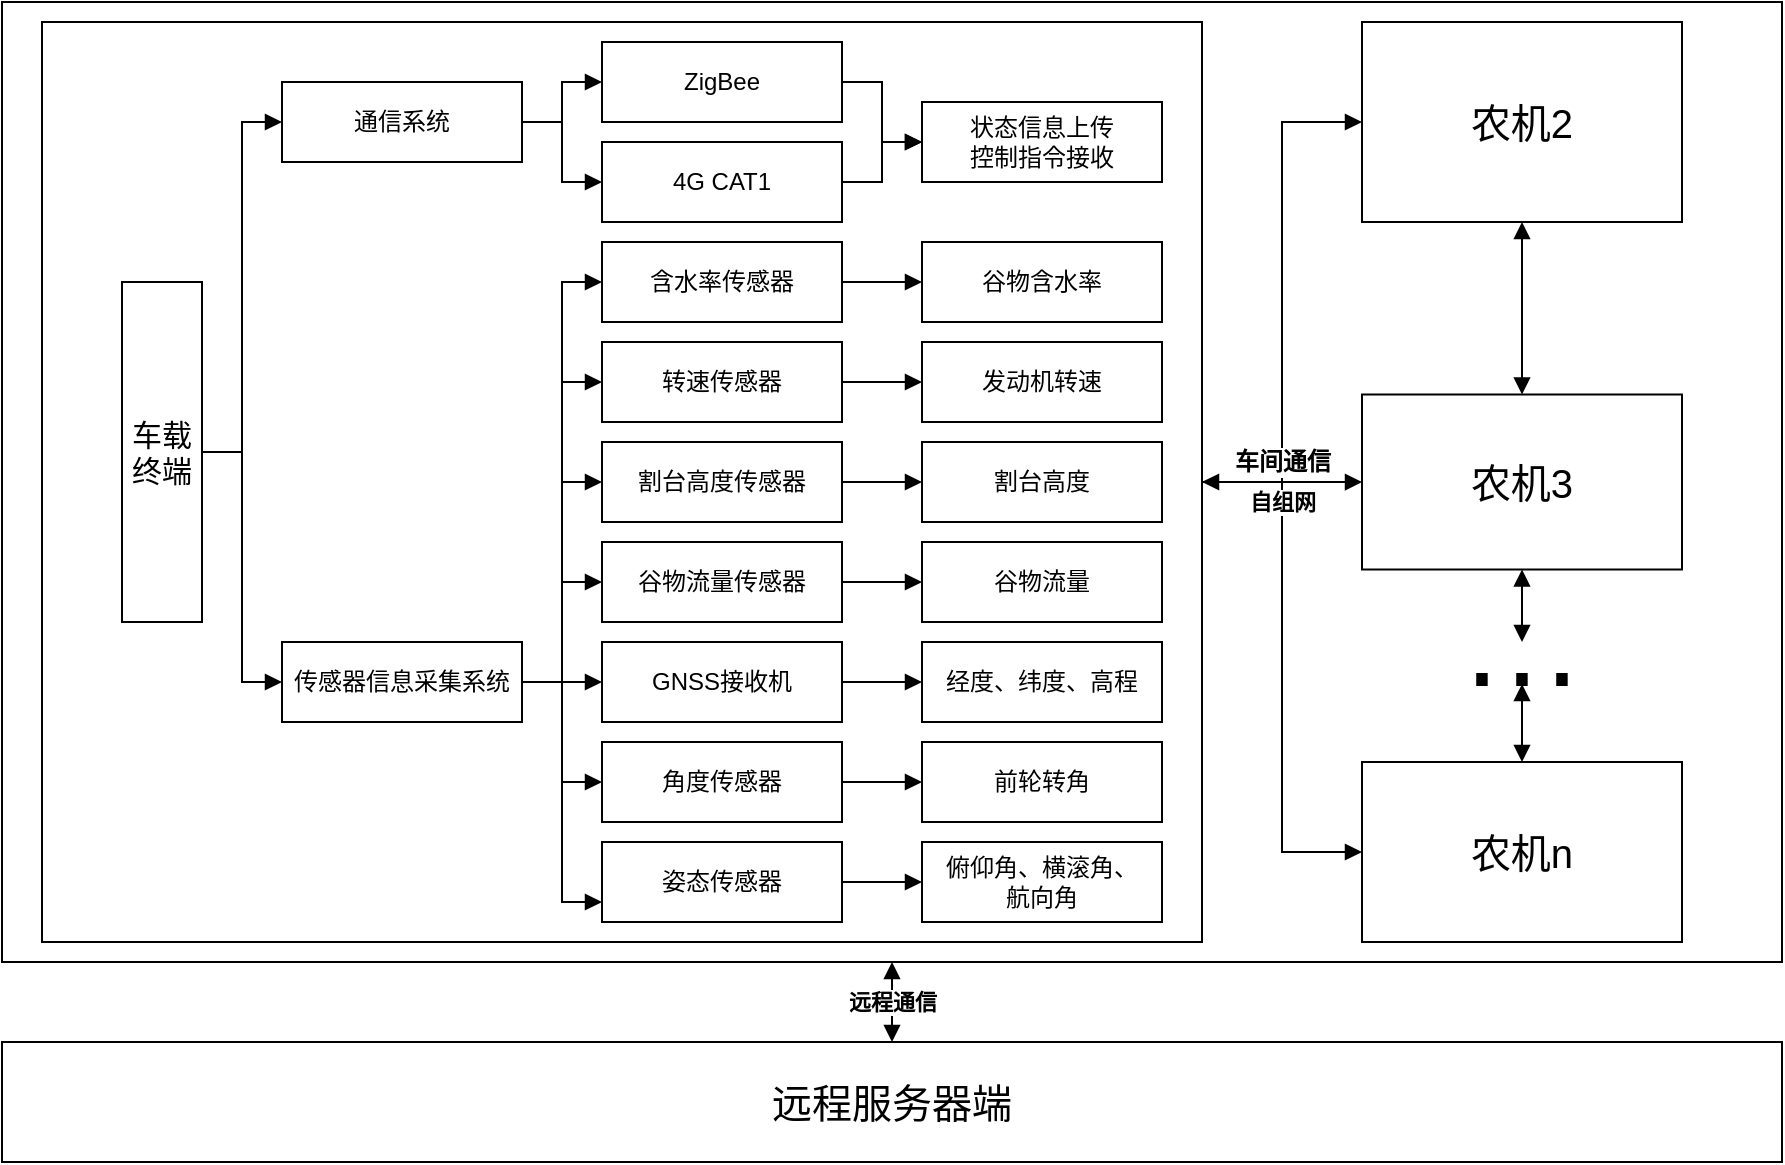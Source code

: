 <mxfile version="24.4.0" type="github" pages="2">
  <diagram name="1.0" id="u_xker2RzeDLt2xojLX6">
    <mxGraphModel dx="1434" dy="756" grid="1" gridSize="10" guides="1" tooltips="1" connect="1" arrows="1" fold="1" page="1" pageScale="1" pageWidth="827" pageHeight="1169" math="0" shadow="0">
      <root>
        <mxCell id="0" />
        <mxCell id="1" parent="0" />
        <mxCell id="z0EDHzj9V8aCKPyFdNdi-1" style="edgeStyle=orthogonalEdgeStyle;rounded=0;orthogonalLoop=1;jettySize=auto;html=1;entryX=0.5;entryY=0;entryDx=0;entryDy=0;strokeColor=default;align=center;verticalAlign=middle;fontFamily=Helvetica;fontSize=11;fontColor=default;labelBackgroundColor=default;endArrow=block;endFill=1;startArrow=block;startFill=1;" parent="1" source="z0EDHzj9V8aCKPyFdNdi-2" target="z0EDHzj9V8aCKPyFdNdi-54" edge="1">
          <mxGeometry relative="1" as="geometry" />
        </mxCell>
        <mxCell id="z0EDHzj9V8aCKPyFdNdi-2" value="" style="rounded=0;whiteSpace=wrap;html=1;fontFamily=Helvetica;fontSize=11;fontColor=default;labelBackgroundColor=default;" parent="1" vertex="1">
          <mxGeometry x="80" y="130" width="890" height="480" as="geometry" />
        </mxCell>
        <mxCell id="z0EDHzj9V8aCKPyFdNdi-3" value="" style="edgeStyle=orthogonalEdgeStyle;rounded=0;orthogonalLoop=1;jettySize=auto;html=1;strokeColor=default;align=center;verticalAlign=middle;fontFamily=Helvetica;fontSize=11;fontColor=default;labelBackgroundColor=default;endArrow=block;endFill=1;" parent="1" source="z0EDHzj9V8aCKPyFdNdi-6" target="z0EDHzj9V8aCKPyFdNdi-38" edge="1">
          <mxGeometry relative="1" as="geometry" />
        </mxCell>
        <mxCell id="z0EDHzj9V8aCKPyFdNdi-4" style="edgeStyle=orthogonalEdgeStyle;rounded=0;orthogonalLoop=1;jettySize=auto;html=1;entryX=0;entryY=0.5;entryDx=0;entryDy=0;strokeColor=default;align=center;verticalAlign=middle;fontFamily=Helvetica;fontSize=11;fontColor=default;labelBackgroundColor=default;endArrow=block;endFill=1;" parent="1" source="z0EDHzj9V8aCKPyFdNdi-6" target="z0EDHzj9V8aCKPyFdNdi-35" edge="1">
          <mxGeometry relative="1" as="geometry" />
        </mxCell>
        <mxCell id="z0EDHzj9V8aCKPyFdNdi-5" style="edgeStyle=orthogonalEdgeStyle;rounded=0;orthogonalLoop=1;jettySize=auto;html=1;entryX=0;entryY=0.5;entryDx=0;entryDy=0;strokeColor=default;align=center;verticalAlign=middle;fontFamily=Helvetica;fontSize=11;fontColor=default;labelBackgroundColor=default;endArrow=block;endFill=1;startArrow=block;startFill=1;" parent="1" source="z0EDHzj9V8aCKPyFdNdi-6" target="z0EDHzj9V8aCKPyFdNdi-40" edge="1">
          <mxGeometry relative="1" as="geometry" />
        </mxCell>
        <mxCell id="z0EDHzj9V8aCKPyFdNdi-6" value="" style="rounded=0;whiteSpace=wrap;html=1;fontFamily=Helvetica;fontSize=11;fontColor=default;labelBackgroundColor=default;" parent="1" vertex="1">
          <mxGeometry x="100" y="140" width="580" height="460" as="geometry" />
        </mxCell>
        <mxCell id="z0EDHzj9V8aCKPyFdNdi-7" style="edgeStyle=orthogonalEdgeStyle;rounded=0;orthogonalLoop=1;jettySize=auto;html=1;entryX=0;entryY=0.5;entryDx=0;entryDy=0;strokeColor=default;align=center;verticalAlign=middle;fontFamily=Helvetica;fontSize=11;fontColor=default;labelBackgroundColor=default;endArrow=block;endFill=1;" parent="1" source="z0EDHzj9V8aCKPyFdNdi-8" target="z0EDHzj9V8aCKPyFdNdi-11" edge="1">
          <mxGeometry relative="1" as="geometry" />
        </mxCell>
        <mxCell id="z0EDHzj9V8aCKPyFdNdi-8" value="&lt;font style=&quot;font-size: 15px;&quot;&gt;车载终端&lt;/font&gt;" style="rounded=0;whiteSpace=wrap;html=1;" parent="1" vertex="1">
          <mxGeometry x="140" y="270" width="40" height="170" as="geometry" />
        </mxCell>
        <mxCell id="z0EDHzj9V8aCKPyFdNdi-9" value="" style="edgeStyle=orthogonalEdgeStyle;rounded=0;orthogonalLoop=1;jettySize=auto;html=1;strokeColor=default;align=center;verticalAlign=middle;fontFamily=Helvetica;fontSize=11;fontColor=default;labelBackgroundColor=default;endArrow=block;endFill=1;" parent="1" source="z0EDHzj9V8aCKPyFdNdi-11" target="z0EDHzj9V8aCKPyFdNdi-21" edge="1">
          <mxGeometry relative="1" as="geometry" />
        </mxCell>
        <mxCell id="z0EDHzj9V8aCKPyFdNdi-10" style="edgeStyle=orthogonalEdgeStyle;rounded=0;orthogonalLoop=1;jettySize=auto;html=1;entryX=0;entryY=0.5;entryDx=0;entryDy=0;strokeColor=default;align=center;verticalAlign=middle;fontFamily=Helvetica;fontSize=11;fontColor=default;labelBackgroundColor=default;endArrow=block;endFill=1;" parent="1" source="z0EDHzj9V8aCKPyFdNdi-11" target="z0EDHzj9V8aCKPyFdNdi-23" edge="1">
          <mxGeometry relative="1" as="geometry" />
        </mxCell>
        <mxCell id="z0EDHzj9V8aCKPyFdNdi-11" value="通信系统" style="rounded=0;whiteSpace=wrap;html=1;" parent="1" vertex="1">
          <mxGeometry x="220" y="170" width="120" height="40" as="geometry" />
        </mxCell>
        <mxCell id="z0EDHzj9V8aCKPyFdNdi-12" style="edgeStyle=orthogonalEdgeStyle;rounded=0;orthogonalLoop=1;jettySize=auto;html=1;entryX=0;entryY=0.5;entryDx=0;entryDy=0;strokeColor=default;align=center;verticalAlign=middle;fontFamily=Helvetica;fontSize=11;fontColor=default;labelBackgroundColor=default;endArrow=block;endFill=1;" parent="1" source="z0EDHzj9V8aCKPyFdNdi-19" target="z0EDHzj9V8aCKPyFdNdi-25" edge="1">
          <mxGeometry relative="1" as="geometry" />
        </mxCell>
        <mxCell id="z0EDHzj9V8aCKPyFdNdi-13" style="edgeStyle=orthogonalEdgeStyle;rounded=0;orthogonalLoop=1;jettySize=auto;html=1;entryX=0;entryY=0.5;entryDx=0;entryDy=0;strokeColor=default;align=center;verticalAlign=middle;fontFamily=Helvetica;fontSize=11;fontColor=default;labelBackgroundColor=default;endArrow=block;endFill=1;" parent="1" source="z0EDHzj9V8aCKPyFdNdi-19" target="z0EDHzj9V8aCKPyFdNdi-27" edge="1">
          <mxGeometry relative="1" as="geometry" />
        </mxCell>
        <mxCell id="z0EDHzj9V8aCKPyFdNdi-14" style="edgeStyle=orthogonalEdgeStyle;rounded=0;orthogonalLoop=1;jettySize=auto;html=1;entryX=0;entryY=0.75;entryDx=0;entryDy=0;strokeColor=default;align=center;verticalAlign=middle;fontFamily=Helvetica;fontSize=11;fontColor=default;labelBackgroundColor=default;endArrow=block;endFill=1;" parent="1" source="z0EDHzj9V8aCKPyFdNdi-19" target="z0EDHzj9V8aCKPyFdNdi-29" edge="1">
          <mxGeometry relative="1" as="geometry" />
        </mxCell>
        <mxCell id="z0EDHzj9V8aCKPyFdNdi-15" style="edgeStyle=orthogonalEdgeStyle;rounded=0;orthogonalLoop=1;jettySize=auto;html=1;entryX=0;entryY=0.5;entryDx=0;entryDy=0;strokeColor=default;align=center;verticalAlign=middle;fontFamily=Helvetica;fontSize=11;fontColor=default;labelBackgroundColor=default;endArrow=block;endFill=1;" parent="1" source="z0EDHzj9V8aCKPyFdNdi-19" target="z0EDHzj9V8aCKPyFdNdi-43" edge="1">
          <mxGeometry relative="1" as="geometry" />
        </mxCell>
        <mxCell id="z0EDHzj9V8aCKPyFdNdi-16" style="edgeStyle=orthogonalEdgeStyle;rounded=0;orthogonalLoop=1;jettySize=auto;html=1;entryX=0;entryY=0.5;entryDx=0;entryDy=0;strokeColor=default;align=center;verticalAlign=middle;fontFamily=Helvetica;fontSize=11;fontColor=default;labelBackgroundColor=default;endArrow=block;endFill=1;" parent="1" source="z0EDHzj9V8aCKPyFdNdi-19" target="z0EDHzj9V8aCKPyFdNdi-45" edge="1">
          <mxGeometry relative="1" as="geometry" />
        </mxCell>
        <mxCell id="z0EDHzj9V8aCKPyFdNdi-17" style="edgeStyle=orthogonalEdgeStyle;rounded=0;orthogonalLoop=1;jettySize=auto;html=1;entryX=0;entryY=0.5;entryDx=0;entryDy=0;strokeColor=default;align=center;verticalAlign=middle;fontFamily=Helvetica;fontSize=11;fontColor=default;labelBackgroundColor=default;endArrow=block;endFill=1;" parent="1" source="z0EDHzj9V8aCKPyFdNdi-19" target="z0EDHzj9V8aCKPyFdNdi-47" edge="1">
          <mxGeometry relative="1" as="geometry" />
        </mxCell>
        <mxCell id="z0EDHzj9V8aCKPyFdNdi-18" style="edgeStyle=orthogonalEdgeStyle;rounded=0;orthogonalLoop=1;jettySize=auto;html=1;entryX=0;entryY=0.5;entryDx=0;entryDy=0;strokeColor=default;align=center;verticalAlign=middle;fontFamily=Helvetica;fontSize=11;fontColor=default;labelBackgroundColor=default;endArrow=block;endFill=1;" parent="1" source="z0EDHzj9V8aCKPyFdNdi-19" target="z0EDHzj9V8aCKPyFdNdi-52" edge="1">
          <mxGeometry relative="1" as="geometry" />
        </mxCell>
        <mxCell id="z0EDHzj9V8aCKPyFdNdi-19" value="传感器信息采集系统" style="rounded=0;whiteSpace=wrap;html=1;" parent="1" vertex="1">
          <mxGeometry x="220" y="450" width="120" height="40" as="geometry" />
        </mxCell>
        <mxCell id="z0EDHzj9V8aCKPyFdNdi-20" style="edgeStyle=orthogonalEdgeStyle;rounded=0;orthogonalLoop=1;jettySize=auto;html=1;entryX=0;entryY=0.5;entryDx=0;entryDy=0;strokeColor=default;align=center;verticalAlign=middle;fontFamily=Helvetica;fontSize=11;fontColor=default;labelBackgroundColor=default;endArrow=block;endFill=1;" parent="1" source="z0EDHzj9V8aCKPyFdNdi-21" target="z0EDHzj9V8aCKPyFdNdi-34" edge="1">
          <mxGeometry relative="1" as="geometry" />
        </mxCell>
        <mxCell id="z0EDHzj9V8aCKPyFdNdi-21" value="4G CAT1" style="whiteSpace=wrap;html=1;rounded=0;" parent="1" vertex="1">
          <mxGeometry x="380" y="200" width="120" height="40" as="geometry" />
        </mxCell>
        <mxCell id="z0EDHzj9V8aCKPyFdNdi-22" style="edgeStyle=orthogonalEdgeStyle;rounded=0;orthogonalLoop=1;jettySize=auto;html=1;entryX=0;entryY=0.5;entryDx=0;entryDy=0;strokeColor=default;align=center;verticalAlign=middle;fontFamily=Helvetica;fontSize=11;fontColor=default;labelBackgroundColor=default;endArrow=block;endFill=1;" parent="1" source="z0EDHzj9V8aCKPyFdNdi-23" target="z0EDHzj9V8aCKPyFdNdi-34" edge="1">
          <mxGeometry relative="1" as="geometry" />
        </mxCell>
        <mxCell id="z0EDHzj9V8aCKPyFdNdi-23" value="ZigBee" style="whiteSpace=wrap;html=1;rounded=0;" parent="1" vertex="1">
          <mxGeometry x="380" y="150" width="120" height="40" as="geometry" />
        </mxCell>
        <mxCell id="z0EDHzj9V8aCKPyFdNdi-24" style="edgeStyle=orthogonalEdgeStyle;rounded=0;orthogonalLoop=1;jettySize=auto;html=1;entryX=0;entryY=0.5;entryDx=0;entryDy=0;endArrow=block;endFill=1;" parent="1" source="z0EDHzj9V8aCKPyFdNdi-25" target="z0EDHzj9V8aCKPyFdNdi-30" edge="1">
          <mxGeometry relative="1" as="geometry" />
        </mxCell>
        <mxCell id="z0EDHzj9V8aCKPyFdNdi-25" value="GNSS接收机" style="whiteSpace=wrap;html=1;rounded=0;" parent="1" vertex="1">
          <mxGeometry x="380" y="450" width="120" height="40" as="geometry" />
        </mxCell>
        <mxCell id="z0EDHzj9V8aCKPyFdNdi-26" style="edgeStyle=orthogonalEdgeStyle;rounded=0;orthogonalLoop=1;jettySize=auto;html=1;entryX=0;entryY=0.5;entryDx=0;entryDy=0;strokeColor=default;align=center;verticalAlign=middle;fontFamily=Helvetica;fontSize=11;fontColor=default;labelBackgroundColor=default;endArrow=block;endFill=1;" parent="1" source="z0EDHzj9V8aCKPyFdNdi-27" target="z0EDHzj9V8aCKPyFdNdi-31" edge="1">
          <mxGeometry relative="1" as="geometry" />
        </mxCell>
        <mxCell id="z0EDHzj9V8aCKPyFdNdi-27" value="角度传感器" style="whiteSpace=wrap;html=1;rounded=0;" parent="1" vertex="1">
          <mxGeometry x="380" y="500" width="120" height="40" as="geometry" />
        </mxCell>
        <mxCell id="z0EDHzj9V8aCKPyFdNdi-28" style="edgeStyle=orthogonalEdgeStyle;rounded=0;orthogonalLoop=1;jettySize=auto;html=1;entryX=0;entryY=0.5;entryDx=0;entryDy=0;strokeColor=default;align=center;verticalAlign=middle;fontFamily=Helvetica;fontSize=11;fontColor=default;labelBackgroundColor=default;endArrow=block;endFill=1;" parent="1" source="z0EDHzj9V8aCKPyFdNdi-29" target="z0EDHzj9V8aCKPyFdNdi-32" edge="1">
          <mxGeometry relative="1" as="geometry" />
        </mxCell>
        <mxCell id="z0EDHzj9V8aCKPyFdNdi-29" value="姿态传感器" style="whiteSpace=wrap;html=1;rounded=0;" parent="1" vertex="1">
          <mxGeometry x="380" y="550" width="120" height="40" as="geometry" />
        </mxCell>
        <mxCell id="z0EDHzj9V8aCKPyFdNdi-30" value="经度、纬度、高程" style="whiteSpace=wrap;html=1;rounded=0;" parent="1" vertex="1">
          <mxGeometry x="540" y="450" width="120" height="40" as="geometry" />
        </mxCell>
        <mxCell id="z0EDHzj9V8aCKPyFdNdi-31" value="前轮转角" style="whiteSpace=wrap;html=1;rounded=0;" parent="1" vertex="1">
          <mxGeometry x="540" y="500" width="120" height="40" as="geometry" />
        </mxCell>
        <mxCell id="z0EDHzj9V8aCKPyFdNdi-32" value="俯仰角、横滚角、&lt;div&gt;航向角&lt;/div&gt;" style="whiteSpace=wrap;html=1;rounded=0;" parent="1" vertex="1">
          <mxGeometry x="540" y="550" width="120" height="40" as="geometry" />
        </mxCell>
        <mxCell id="z0EDHzj9V8aCKPyFdNdi-33" style="edgeStyle=orthogonalEdgeStyle;rounded=0;orthogonalLoop=1;jettySize=auto;html=1;strokeColor=default;align=center;verticalAlign=middle;fontFamily=Helvetica;fontSize=11;fontColor=default;labelBackgroundColor=default;endArrow=block;endFill=1;" parent="1" source="z0EDHzj9V8aCKPyFdNdi-8" edge="1">
          <mxGeometry relative="1" as="geometry">
            <mxPoint x="220" y="470" as="targetPoint" />
            <Array as="points">
              <mxPoint x="200" y="355" />
              <mxPoint x="200" y="470" />
            </Array>
          </mxGeometry>
        </mxCell>
        <mxCell id="z0EDHzj9V8aCKPyFdNdi-34" value="状态信息上传&lt;div&gt;控制指令接收&lt;/div&gt;" style="whiteSpace=wrap;html=1;rounded=0;" parent="1" vertex="1">
          <mxGeometry x="540" y="180" width="120" height="40" as="geometry" />
        </mxCell>
        <mxCell id="z0EDHzj9V8aCKPyFdNdi-35" value="&lt;font style=&quot;font-size: 20px;&quot;&gt;农机2&lt;/font&gt;" style="rounded=0;whiteSpace=wrap;html=1;fontFamily=Helvetica;fontSize=11;fontColor=default;labelBackgroundColor=default;strokeColor=default;align=center;verticalAlign=middle;fillColor=default;" parent="1" vertex="1">
          <mxGeometry x="760" y="140" width="160" height="100" as="geometry" />
        </mxCell>
        <mxCell id="z0EDHzj9V8aCKPyFdNdi-36" style="edgeStyle=orthogonalEdgeStyle;rounded=0;orthogonalLoop=1;jettySize=auto;html=1;entryX=0.5;entryY=1;entryDx=0;entryDy=0;strokeColor=default;align=center;verticalAlign=middle;fontFamily=Helvetica;fontSize=11;fontColor=default;labelBackgroundColor=default;endArrow=block;endFill=1;startArrow=block;startFill=1;" parent="1" source="z0EDHzj9V8aCKPyFdNdi-38" target="z0EDHzj9V8aCKPyFdNdi-35" edge="1">
          <mxGeometry relative="1" as="geometry" />
        </mxCell>
        <mxCell id="z0EDHzj9V8aCKPyFdNdi-37" style="edgeStyle=orthogonalEdgeStyle;rounded=0;orthogonalLoop=1;jettySize=auto;html=1;startArrow=block;startFill=1;endArrow=block;endFill=1;" parent="1" source="z0EDHzj9V8aCKPyFdNdi-38" edge="1">
          <mxGeometry relative="1" as="geometry">
            <mxPoint x="840" y="450" as="targetPoint" />
          </mxGeometry>
        </mxCell>
        <mxCell id="z0EDHzj9V8aCKPyFdNdi-38" value="&lt;font style=&quot;font-size: 20px;&quot;&gt;农机3&lt;/font&gt;" style="rounded=0;whiteSpace=wrap;html=1;fontFamily=Helvetica;fontSize=11;fontColor=default;labelBackgroundColor=default;strokeColor=default;align=center;verticalAlign=middle;fillColor=default;" parent="1" vertex="1">
          <mxGeometry x="760" y="326.25" width="160" height="87.5" as="geometry" />
        </mxCell>
        <mxCell id="z0EDHzj9V8aCKPyFdNdi-39" style="edgeStyle=orthogonalEdgeStyle;rounded=0;orthogonalLoop=1;jettySize=auto;html=1;startArrow=block;startFill=1;endArrow=block;endFill=1;" parent="1" source="z0EDHzj9V8aCKPyFdNdi-40" target="z0EDHzj9V8aCKPyFdNdi-57" edge="1">
          <mxGeometry relative="1" as="geometry" />
        </mxCell>
        <mxCell id="z0EDHzj9V8aCKPyFdNdi-40" value="&lt;font style=&quot;font-size: 20px;&quot;&gt;农机n&lt;/font&gt;" style="rounded=0;whiteSpace=wrap;html=1;fontFamily=Helvetica;fontSize=11;fontColor=default;labelBackgroundColor=default;strokeColor=default;align=center;verticalAlign=middle;fillColor=default;" parent="1" vertex="1">
          <mxGeometry x="760" y="510" width="160" height="90" as="geometry" />
        </mxCell>
        <mxCell id="z0EDHzj9V8aCKPyFdNdi-41" value="&lt;font style=&quot;font-size: 12px;&quot;&gt;车间通信&lt;/font&gt;" style="text;strokeColor=none;fillColor=none;html=1;fontSize=11;fontStyle=1;verticalAlign=middle;align=center;fontFamily=Helvetica;fontColor=default;labelBackgroundColor=default;" parent="1" vertex="1">
          <mxGeometry x="670" y="340" width="100" height="40" as="geometry" />
        </mxCell>
        <mxCell id="z0EDHzj9V8aCKPyFdNdi-42" style="edgeStyle=orthogonalEdgeStyle;rounded=0;orthogonalLoop=1;jettySize=auto;html=1;entryX=0;entryY=0.5;entryDx=0;entryDy=0;strokeColor=default;align=center;verticalAlign=middle;fontFamily=Helvetica;fontSize=11;fontColor=default;labelBackgroundColor=default;endArrow=block;endFill=1;" parent="1" source="z0EDHzj9V8aCKPyFdNdi-43" target="z0EDHzj9V8aCKPyFdNdi-50" edge="1">
          <mxGeometry relative="1" as="geometry" />
        </mxCell>
        <mxCell id="z0EDHzj9V8aCKPyFdNdi-43" value="谷物流量传感器" style="whiteSpace=wrap;html=1;rounded=0;" parent="1" vertex="1">
          <mxGeometry x="380" y="400" width="120" height="40" as="geometry" />
        </mxCell>
        <mxCell id="z0EDHzj9V8aCKPyFdNdi-44" style="edgeStyle=orthogonalEdgeStyle;rounded=0;orthogonalLoop=1;jettySize=auto;html=1;entryX=0;entryY=0.5;entryDx=0;entryDy=0;strokeColor=default;align=center;verticalAlign=middle;fontFamily=Helvetica;fontSize=11;fontColor=default;labelBackgroundColor=default;endArrow=block;endFill=1;" parent="1" source="z0EDHzj9V8aCKPyFdNdi-45" target="z0EDHzj9V8aCKPyFdNdi-49" edge="1">
          <mxGeometry relative="1" as="geometry" />
        </mxCell>
        <mxCell id="z0EDHzj9V8aCKPyFdNdi-45" value="割台高度传感器" style="whiteSpace=wrap;html=1;rounded=0;" parent="1" vertex="1">
          <mxGeometry x="380" y="350" width="120" height="40" as="geometry" />
        </mxCell>
        <mxCell id="z0EDHzj9V8aCKPyFdNdi-46" style="edgeStyle=orthogonalEdgeStyle;rounded=0;orthogonalLoop=1;jettySize=auto;html=1;entryX=0;entryY=0.5;entryDx=0;entryDy=0;strokeColor=default;align=center;verticalAlign=middle;fontFamily=Helvetica;fontSize=11;fontColor=default;labelBackgroundColor=default;endArrow=block;endFill=1;" parent="1" source="z0EDHzj9V8aCKPyFdNdi-47" target="z0EDHzj9V8aCKPyFdNdi-48" edge="1">
          <mxGeometry relative="1" as="geometry" />
        </mxCell>
        <mxCell id="z0EDHzj9V8aCKPyFdNdi-47" value="转速传感器" style="whiteSpace=wrap;html=1;rounded=0;" parent="1" vertex="1">
          <mxGeometry x="380" y="300" width="120" height="40" as="geometry" />
        </mxCell>
        <mxCell id="z0EDHzj9V8aCKPyFdNdi-48" value="发动机转速" style="whiteSpace=wrap;html=1;rounded=0;" parent="1" vertex="1">
          <mxGeometry x="540" y="300" width="120" height="40" as="geometry" />
        </mxCell>
        <mxCell id="z0EDHzj9V8aCKPyFdNdi-49" value="割台高度" style="whiteSpace=wrap;html=1;rounded=0;" parent="1" vertex="1">
          <mxGeometry x="540" y="350" width="120" height="40" as="geometry" />
        </mxCell>
        <mxCell id="z0EDHzj9V8aCKPyFdNdi-50" value="谷物流量" style="whiteSpace=wrap;html=1;rounded=0;" parent="1" vertex="1">
          <mxGeometry x="540" y="400" width="120" height="40" as="geometry" />
        </mxCell>
        <mxCell id="z0EDHzj9V8aCKPyFdNdi-51" style="edgeStyle=orthogonalEdgeStyle;rounded=0;orthogonalLoop=1;jettySize=auto;html=1;entryX=0;entryY=0.5;entryDx=0;entryDy=0;strokeColor=default;align=center;verticalAlign=middle;fontFamily=Helvetica;fontSize=11;fontColor=default;labelBackgroundColor=default;endArrow=block;endFill=1;" parent="1" source="z0EDHzj9V8aCKPyFdNdi-52" target="z0EDHzj9V8aCKPyFdNdi-53" edge="1">
          <mxGeometry relative="1" as="geometry" />
        </mxCell>
        <mxCell id="z0EDHzj9V8aCKPyFdNdi-52" value="含水率传感器" style="whiteSpace=wrap;html=1;rounded=0;" parent="1" vertex="1">
          <mxGeometry x="380" y="250" width="120" height="40" as="geometry" />
        </mxCell>
        <mxCell id="z0EDHzj9V8aCKPyFdNdi-53" value="谷物含水率" style="whiteSpace=wrap;html=1;rounded=0;" parent="1" vertex="1">
          <mxGeometry x="540" y="250" width="120" height="40" as="geometry" />
        </mxCell>
        <mxCell id="z0EDHzj9V8aCKPyFdNdi-54" value="&lt;font style=&quot;font-size: 20px;&quot;&gt;远程服务器端&lt;/font&gt;" style="rounded=0;whiteSpace=wrap;html=1;fontFamily=Helvetica;fontSize=11;fontColor=default;labelBackgroundColor=default;" parent="1" vertex="1">
          <mxGeometry x="80" y="650" width="890" height="60" as="geometry" />
        </mxCell>
        <mxCell id="z0EDHzj9V8aCKPyFdNdi-55" value="自组网" style="text;strokeColor=none;fillColor=none;html=1;fontSize=11;fontStyle=1;verticalAlign=middle;align=center;fontFamily=Helvetica;fontColor=default;labelBackgroundColor=default;" parent="1" vertex="1">
          <mxGeometry x="670" y="360" width="100" height="40" as="geometry" />
        </mxCell>
        <mxCell id="z0EDHzj9V8aCKPyFdNdi-56" value="远程通信" style="text;strokeColor=none;fillColor=none;html=1;fontSize=11;fontStyle=1;verticalAlign=middle;align=center;fontFamily=Helvetica;fontColor=default;labelBackgroundColor=default;" parent="1" vertex="1">
          <mxGeometry x="475" y="610" width="100" height="40" as="geometry" />
        </mxCell>
        <mxCell id="z0EDHzj9V8aCKPyFdNdi-57" value="&lt;font style=&quot;font-size: 60px;&quot;&gt;···&lt;br&gt;&lt;/font&gt;" style="text;html=1;align=center;verticalAlign=middle;whiteSpace=wrap;rounded=0;" parent="1" vertex="1">
          <mxGeometry x="810" y="456" width="60" height="15" as="geometry" />
        </mxCell>
      </root>
    </mxGraphModel>
  </diagram>
  <diagram id="9V3A3WUzgV6s7isXJku3" name="2.0">
    <mxGraphModel dx="1509" dy="796" grid="1" gridSize="10" guides="1" tooltips="1" connect="1" arrows="1" fold="1" page="1" pageScale="1" pageWidth="1654" pageHeight="1169" math="0" shadow="0">
      <root>
        <mxCell id="0" />
        <mxCell id="1" parent="0" />
        <mxCell id="wkVhAMNSJCM1oCPNC7KH-1" style="edgeStyle=orthogonalEdgeStyle;rounded=0;orthogonalLoop=1;jettySize=auto;html=1;entryX=0.5;entryY=0;entryDx=0;entryDy=0;strokeColor=default;align=center;verticalAlign=middle;fontFamily=Helvetica;fontSize=11;fontColor=default;labelBackgroundColor=default;endArrow=block;endFill=1;startArrow=block;startFill=1;" edge="1" parent="1" source="wkVhAMNSJCM1oCPNC7KH-2" target="wkVhAMNSJCM1oCPNC7KH-54">
          <mxGeometry relative="1" as="geometry" />
        </mxCell>
        <mxCell id="wkVhAMNSJCM1oCPNC7KH-2" value="" style="rounded=0;whiteSpace=wrap;html=1;fontFamily=Helvetica;fontSize=11;fontColor=default;labelBackgroundColor=default;" vertex="1" parent="1">
          <mxGeometry x="80" y="130" width="890" height="480" as="geometry" />
        </mxCell>
        <mxCell id="wkVhAMNSJCM1oCPNC7KH-3" value="" style="edgeStyle=orthogonalEdgeStyle;rounded=0;orthogonalLoop=1;jettySize=auto;html=1;strokeColor=default;align=center;verticalAlign=middle;fontFamily=Helvetica;fontSize=11;fontColor=default;labelBackgroundColor=default;endArrow=block;endFill=1;" edge="1" parent="1" source="wkVhAMNSJCM1oCPNC7KH-6" target="wkVhAMNSJCM1oCPNC7KH-38">
          <mxGeometry relative="1" as="geometry" />
        </mxCell>
        <mxCell id="wkVhAMNSJCM1oCPNC7KH-4" style="edgeStyle=orthogonalEdgeStyle;rounded=0;orthogonalLoop=1;jettySize=auto;html=1;entryX=0;entryY=0.5;entryDx=0;entryDy=0;strokeColor=default;align=center;verticalAlign=middle;fontFamily=Helvetica;fontSize=11;fontColor=default;labelBackgroundColor=default;endArrow=block;endFill=1;" edge="1" parent="1" source="wkVhAMNSJCM1oCPNC7KH-6" target="wkVhAMNSJCM1oCPNC7KH-35">
          <mxGeometry relative="1" as="geometry" />
        </mxCell>
        <mxCell id="wkVhAMNSJCM1oCPNC7KH-5" style="edgeStyle=orthogonalEdgeStyle;rounded=0;orthogonalLoop=1;jettySize=auto;html=1;entryX=0;entryY=0.5;entryDx=0;entryDy=0;strokeColor=default;align=center;verticalAlign=middle;fontFamily=Helvetica;fontSize=11;fontColor=default;labelBackgroundColor=default;endArrow=block;endFill=1;startArrow=block;startFill=1;" edge="1" parent="1" source="wkVhAMNSJCM1oCPNC7KH-6" target="wkVhAMNSJCM1oCPNC7KH-40">
          <mxGeometry relative="1" as="geometry" />
        </mxCell>
        <mxCell id="wkVhAMNSJCM1oCPNC7KH-6" value="" style="rounded=0;whiteSpace=wrap;html=1;fontFamily=Helvetica;fontSize=11;fontColor=default;labelBackgroundColor=default;" vertex="1" parent="1">
          <mxGeometry x="100" y="140" width="580" height="460" as="geometry" />
        </mxCell>
        <mxCell id="wkVhAMNSJCM1oCPNC7KH-7" style="edgeStyle=orthogonalEdgeStyle;rounded=0;orthogonalLoop=1;jettySize=auto;html=1;entryX=0;entryY=0.5;entryDx=0;entryDy=0;strokeColor=default;align=center;verticalAlign=middle;fontFamily=Helvetica;fontSize=11;fontColor=default;labelBackgroundColor=default;endArrow=block;endFill=1;" edge="1" parent="1" source="wkVhAMNSJCM1oCPNC7KH-8" target="wkVhAMNSJCM1oCPNC7KH-11">
          <mxGeometry relative="1" as="geometry" />
        </mxCell>
        <mxCell id="wkVhAMNSJCM1oCPNC7KH-8" value="&lt;font style=&quot;font-size: 15px;&quot;&gt;车载终端&lt;/font&gt;" style="rounded=0;whiteSpace=wrap;html=1;" vertex="1" parent="1">
          <mxGeometry x="140" y="270" width="40" height="170" as="geometry" />
        </mxCell>
        <mxCell id="wkVhAMNSJCM1oCPNC7KH-9" value="" style="edgeStyle=orthogonalEdgeStyle;rounded=0;orthogonalLoop=1;jettySize=auto;html=1;strokeColor=default;align=center;verticalAlign=middle;fontFamily=Helvetica;fontSize=11;fontColor=default;labelBackgroundColor=default;endArrow=block;endFill=1;" edge="1" parent="1" source="wkVhAMNSJCM1oCPNC7KH-11" target="wkVhAMNSJCM1oCPNC7KH-21">
          <mxGeometry relative="1" as="geometry" />
        </mxCell>
        <mxCell id="wkVhAMNSJCM1oCPNC7KH-10" style="edgeStyle=orthogonalEdgeStyle;rounded=0;orthogonalLoop=1;jettySize=auto;html=1;entryX=0;entryY=0.5;entryDx=0;entryDy=0;strokeColor=default;align=center;verticalAlign=middle;fontFamily=Helvetica;fontSize=11;fontColor=default;labelBackgroundColor=default;endArrow=block;endFill=1;" edge="1" parent="1" source="wkVhAMNSJCM1oCPNC7KH-11" target="wkVhAMNSJCM1oCPNC7KH-23">
          <mxGeometry relative="1" as="geometry" />
        </mxCell>
        <mxCell id="wkVhAMNSJCM1oCPNC7KH-11" value="通信系统" style="rounded=0;whiteSpace=wrap;html=1;" vertex="1" parent="1">
          <mxGeometry x="220" y="170" width="120" height="40" as="geometry" />
        </mxCell>
        <mxCell id="wkVhAMNSJCM1oCPNC7KH-12" style="edgeStyle=orthogonalEdgeStyle;rounded=0;orthogonalLoop=1;jettySize=auto;html=1;entryX=0;entryY=0.5;entryDx=0;entryDy=0;strokeColor=default;align=center;verticalAlign=middle;fontFamily=Helvetica;fontSize=11;fontColor=default;labelBackgroundColor=default;endArrow=block;endFill=1;" edge="1" parent="1" source="wkVhAMNSJCM1oCPNC7KH-19" target="wkVhAMNSJCM1oCPNC7KH-25">
          <mxGeometry relative="1" as="geometry" />
        </mxCell>
        <mxCell id="wkVhAMNSJCM1oCPNC7KH-13" style="edgeStyle=orthogonalEdgeStyle;rounded=0;orthogonalLoop=1;jettySize=auto;html=1;entryX=0;entryY=0.5;entryDx=0;entryDy=0;strokeColor=default;align=center;verticalAlign=middle;fontFamily=Helvetica;fontSize=11;fontColor=default;labelBackgroundColor=default;endArrow=block;endFill=1;" edge="1" parent="1" source="wkVhAMNSJCM1oCPNC7KH-19" target="wkVhAMNSJCM1oCPNC7KH-27">
          <mxGeometry relative="1" as="geometry" />
        </mxCell>
        <mxCell id="wkVhAMNSJCM1oCPNC7KH-14" style="edgeStyle=orthogonalEdgeStyle;rounded=0;orthogonalLoop=1;jettySize=auto;html=1;entryX=0;entryY=0.75;entryDx=0;entryDy=0;strokeColor=default;align=center;verticalAlign=middle;fontFamily=Helvetica;fontSize=11;fontColor=default;labelBackgroundColor=default;endArrow=block;endFill=1;" edge="1" parent="1" source="wkVhAMNSJCM1oCPNC7KH-19" target="wkVhAMNSJCM1oCPNC7KH-29">
          <mxGeometry relative="1" as="geometry" />
        </mxCell>
        <mxCell id="wkVhAMNSJCM1oCPNC7KH-15" style="edgeStyle=orthogonalEdgeStyle;rounded=0;orthogonalLoop=1;jettySize=auto;html=1;entryX=0;entryY=0.5;entryDx=0;entryDy=0;strokeColor=default;align=center;verticalAlign=middle;fontFamily=Helvetica;fontSize=11;fontColor=default;labelBackgroundColor=default;endArrow=block;endFill=1;" edge="1" parent="1" source="wkVhAMNSJCM1oCPNC7KH-19" target="wkVhAMNSJCM1oCPNC7KH-43">
          <mxGeometry relative="1" as="geometry" />
        </mxCell>
        <mxCell id="wkVhAMNSJCM1oCPNC7KH-16" style="edgeStyle=orthogonalEdgeStyle;rounded=0;orthogonalLoop=1;jettySize=auto;html=1;entryX=0;entryY=0.5;entryDx=0;entryDy=0;strokeColor=default;align=center;verticalAlign=middle;fontFamily=Helvetica;fontSize=11;fontColor=default;labelBackgroundColor=default;endArrow=block;endFill=1;" edge="1" parent="1" source="wkVhAMNSJCM1oCPNC7KH-19" target="wkVhAMNSJCM1oCPNC7KH-45">
          <mxGeometry relative="1" as="geometry" />
        </mxCell>
        <mxCell id="wkVhAMNSJCM1oCPNC7KH-17" style="edgeStyle=orthogonalEdgeStyle;rounded=0;orthogonalLoop=1;jettySize=auto;html=1;entryX=0;entryY=0.5;entryDx=0;entryDy=0;strokeColor=default;align=center;verticalAlign=middle;fontFamily=Helvetica;fontSize=11;fontColor=default;labelBackgroundColor=default;endArrow=block;endFill=1;" edge="1" parent="1" source="wkVhAMNSJCM1oCPNC7KH-19" target="wkVhAMNSJCM1oCPNC7KH-47">
          <mxGeometry relative="1" as="geometry" />
        </mxCell>
        <mxCell id="wkVhAMNSJCM1oCPNC7KH-18" style="edgeStyle=orthogonalEdgeStyle;rounded=0;orthogonalLoop=1;jettySize=auto;html=1;entryX=0;entryY=0.5;entryDx=0;entryDy=0;strokeColor=default;align=center;verticalAlign=middle;fontFamily=Helvetica;fontSize=11;fontColor=default;labelBackgroundColor=default;endArrow=block;endFill=1;" edge="1" parent="1" source="wkVhAMNSJCM1oCPNC7KH-19" target="wkVhAMNSJCM1oCPNC7KH-52">
          <mxGeometry relative="1" as="geometry" />
        </mxCell>
        <mxCell id="wkVhAMNSJCM1oCPNC7KH-19" value="传感器信息采集系统" style="rounded=0;whiteSpace=wrap;html=1;" vertex="1" parent="1">
          <mxGeometry x="220" y="450" width="120" height="40" as="geometry" />
        </mxCell>
        <mxCell id="wkVhAMNSJCM1oCPNC7KH-20" style="edgeStyle=orthogonalEdgeStyle;rounded=0;orthogonalLoop=1;jettySize=auto;html=1;entryX=0;entryY=0.5;entryDx=0;entryDy=0;strokeColor=default;align=center;verticalAlign=middle;fontFamily=Helvetica;fontSize=11;fontColor=default;labelBackgroundColor=default;endArrow=block;endFill=1;" edge="1" parent="1" source="wkVhAMNSJCM1oCPNC7KH-21" target="wkVhAMNSJCM1oCPNC7KH-34">
          <mxGeometry relative="1" as="geometry" />
        </mxCell>
        <mxCell id="wkVhAMNSJCM1oCPNC7KH-21" value="4G CAT1" style="whiteSpace=wrap;html=1;rounded=0;" vertex="1" parent="1">
          <mxGeometry x="380" y="200" width="120" height="40" as="geometry" />
        </mxCell>
        <mxCell id="wkVhAMNSJCM1oCPNC7KH-22" style="edgeStyle=orthogonalEdgeStyle;rounded=0;orthogonalLoop=1;jettySize=auto;html=1;entryX=0;entryY=0.5;entryDx=0;entryDy=0;strokeColor=default;align=center;verticalAlign=middle;fontFamily=Helvetica;fontSize=11;fontColor=default;labelBackgroundColor=default;endArrow=block;endFill=1;" edge="1" parent="1" source="wkVhAMNSJCM1oCPNC7KH-23" target="wkVhAMNSJCM1oCPNC7KH-34">
          <mxGeometry relative="1" as="geometry" />
        </mxCell>
        <mxCell id="wkVhAMNSJCM1oCPNC7KH-23" value="ZigBee" style="whiteSpace=wrap;html=1;rounded=0;" vertex="1" parent="1">
          <mxGeometry x="380" y="150" width="120" height="40" as="geometry" />
        </mxCell>
        <mxCell id="wkVhAMNSJCM1oCPNC7KH-24" style="edgeStyle=orthogonalEdgeStyle;rounded=0;orthogonalLoop=1;jettySize=auto;html=1;entryX=0;entryY=0.5;entryDx=0;entryDy=0;endArrow=block;endFill=1;" edge="1" parent="1" source="wkVhAMNSJCM1oCPNC7KH-25" target="wkVhAMNSJCM1oCPNC7KH-30">
          <mxGeometry relative="1" as="geometry" />
        </mxCell>
        <mxCell id="wkVhAMNSJCM1oCPNC7KH-25" value="GNSS接收机" style="whiteSpace=wrap;html=1;rounded=0;" vertex="1" parent="1">
          <mxGeometry x="380" y="450" width="120" height="40" as="geometry" />
        </mxCell>
        <mxCell id="wkVhAMNSJCM1oCPNC7KH-26" style="edgeStyle=orthogonalEdgeStyle;rounded=0;orthogonalLoop=1;jettySize=auto;html=1;entryX=0;entryY=0.5;entryDx=0;entryDy=0;strokeColor=default;align=center;verticalAlign=middle;fontFamily=Helvetica;fontSize=11;fontColor=default;labelBackgroundColor=default;endArrow=block;endFill=1;" edge="1" parent="1" source="wkVhAMNSJCM1oCPNC7KH-27" target="wkVhAMNSJCM1oCPNC7KH-31">
          <mxGeometry relative="1" as="geometry" />
        </mxCell>
        <mxCell id="wkVhAMNSJCM1oCPNC7KH-27" value="角度传感器" style="whiteSpace=wrap;html=1;rounded=0;" vertex="1" parent="1">
          <mxGeometry x="380" y="500" width="120" height="40" as="geometry" />
        </mxCell>
        <mxCell id="wkVhAMNSJCM1oCPNC7KH-28" style="edgeStyle=orthogonalEdgeStyle;rounded=0;orthogonalLoop=1;jettySize=auto;html=1;entryX=0;entryY=0.5;entryDx=0;entryDy=0;strokeColor=default;align=center;verticalAlign=middle;fontFamily=Helvetica;fontSize=11;fontColor=default;labelBackgroundColor=default;endArrow=block;endFill=1;" edge="1" parent="1" source="wkVhAMNSJCM1oCPNC7KH-29" target="wkVhAMNSJCM1oCPNC7KH-32">
          <mxGeometry relative="1" as="geometry" />
        </mxCell>
        <mxCell id="wkVhAMNSJCM1oCPNC7KH-29" value="姿态传感器" style="whiteSpace=wrap;html=1;rounded=0;" vertex="1" parent="1">
          <mxGeometry x="380" y="550" width="120" height="40" as="geometry" />
        </mxCell>
        <mxCell id="wkVhAMNSJCM1oCPNC7KH-30" value="经度、纬度、高程" style="whiteSpace=wrap;html=1;rounded=0;" vertex="1" parent="1">
          <mxGeometry x="540" y="450" width="120" height="40" as="geometry" />
        </mxCell>
        <mxCell id="wkVhAMNSJCM1oCPNC7KH-31" value="前轮转角" style="whiteSpace=wrap;html=1;rounded=0;" vertex="1" parent="1">
          <mxGeometry x="540" y="500" width="120" height="40" as="geometry" />
        </mxCell>
        <mxCell id="wkVhAMNSJCM1oCPNC7KH-32" value="俯仰角、横滚角、&lt;div&gt;航向角&lt;/div&gt;" style="whiteSpace=wrap;html=1;rounded=0;" vertex="1" parent="1">
          <mxGeometry x="540" y="550" width="120" height="40" as="geometry" />
        </mxCell>
        <mxCell id="wkVhAMNSJCM1oCPNC7KH-33" style="edgeStyle=orthogonalEdgeStyle;rounded=0;orthogonalLoop=1;jettySize=auto;html=1;strokeColor=default;align=center;verticalAlign=middle;fontFamily=Helvetica;fontSize=11;fontColor=default;labelBackgroundColor=default;endArrow=block;endFill=1;" edge="1" parent="1" source="wkVhAMNSJCM1oCPNC7KH-8">
          <mxGeometry relative="1" as="geometry">
            <mxPoint x="220" y="470" as="targetPoint" />
            <Array as="points">
              <mxPoint x="200" y="355" />
              <mxPoint x="200" y="470" />
            </Array>
          </mxGeometry>
        </mxCell>
        <mxCell id="wkVhAMNSJCM1oCPNC7KH-34" value="状态信息上传&lt;div&gt;控制指令接收&lt;/div&gt;" style="whiteSpace=wrap;html=1;rounded=0;" vertex="1" parent="1">
          <mxGeometry x="540" y="180" width="120" height="40" as="geometry" />
        </mxCell>
        <mxCell id="wkVhAMNSJCM1oCPNC7KH-35" value="&lt;font style=&quot;font-size: 20px;&quot;&gt;农机2&lt;/font&gt;" style="rounded=0;whiteSpace=wrap;html=1;fontFamily=Helvetica;fontSize=11;fontColor=default;labelBackgroundColor=default;strokeColor=default;align=center;verticalAlign=middle;fillColor=default;" vertex="1" parent="1">
          <mxGeometry x="760" y="140" width="160" height="100" as="geometry" />
        </mxCell>
        <mxCell id="wkVhAMNSJCM1oCPNC7KH-36" style="edgeStyle=orthogonalEdgeStyle;rounded=0;orthogonalLoop=1;jettySize=auto;html=1;entryX=0.5;entryY=1;entryDx=0;entryDy=0;strokeColor=default;align=center;verticalAlign=middle;fontFamily=Helvetica;fontSize=11;fontColor=default;labelBackgroundColor=default;endArrow=block;endFill=1;startArrow=block;startFill=1;" edge="1" parent="1" source="wkVhAMNSJCM1oCPNC7KH-38" target="wkVhAMNSJCM1oCPNC7KH-35">
          <mxGeometry relative="1" as="geometry" />
        </mxCell>
        <mxCell id="wkVhAMNSJCM1oCPNC7KH-37" style="edgeStyle=orthogonalEdgeStyle;rounded=0;orthogonalLoop=1;jettySize=auto;html=1;startArrow=block;startFill=1;endArrow=block;endFill=1;" edge="1" parent="1" source="wkVhAMNSJCM1oCPNC7KH-38">
          <mxGeometry relative="1" as="geometry">
            <mxPoint x="840" y="450" as="targetPoint" />
          </mxGeometry>
        </mxCell>
        <mxCell id="wkVhAMNSJCM1oCPNC7KH-38" value="&lt;font style=&quot;font-size: 20px;&quot;&gt;农机3&lt;/font&gt;" style="rounded=0;whiteSpace=wrap;html=1;fontFamily=Helvetica;fontSize=11;fontColor=default;labelBackgroundColor=default;strokeColor=default;align=center;verticalAlign=middle;fillColor=default;" vertex="1" parent="1">
          <mxGeometry x="760" y="326.25" width="160" height="87.5" as="geometry" />
        </mxCell>
        <mxCell id="wkVhAMNSJCM1oCPNC7KH-39" style="edgeStyle=orthogonalEdgeStyle;rounded=0;orthogonalLoop=1;jettySize=auto;html=1;startArrow=block;startFill=1;endArrow=block;endFill=1;" edge="1" parent="1" source="wkVhAMNSJCM1oCPNC7KH-40" target="wkVhAMNSJCM1oCPNC7KH-57">
          <mxGeometry relative="1" as="geometry" />
        </mxCell>
        <mxCell id="wkVhAMNSJCM1oCPNC7KH-40" value="&lt;font style=&quot;font-size: 20px;&quot;&gt;农机n&lt;/font&gt;" style="rounded=0;whiteSpace=wrap;html=1;fontFamily=Helvetica;fontSize=11;fontColor=default;labelBackgroundColor=default;strokeColor=default;align=center;verticalAlign=middle;fillColor=default;" vertex="1" parent="1">
          <mxGeometry x="760" y="510" width="160" height="90" as="geometry" />
        </mxCell>
        <mxCell id="wkVhAMNSJCM1oCPNC7KH-41" value="&lt;font style=&quot;font-size: 12px;&quot;&gt;车间通信&lt;/font&gt;" style="text;strokeColor=none;fillColor=none;html=1;fontSize=11;fontStyle=1;verticalAlign=middle;align=center;fontFamily=Helvetica;fontColor=default;labelBackgroundColor=default;" vertex="1" parent="1">
          <mxGeometry x="670" y="340" width="100" height="40" as="geometry" />
        </mxCell>
        <mxCell id="wkVhAMNSJCM1oCPNC7KH-42" style="edgeStyle=orthogonalEdgeStyle;rounded=0;orthogonalLoop=1;jettySize=auto;html=1;entryX=0;entryY=0.5;entryDx=0;entryDy=0;strokeColor=default;align=center;verticalAlign=middle;fontFamily=Helvetica;fontSize=11;fontColor=default;labelBackgroundColor=default;endArrow=block;endFill=1;" edge="1" parent="1" source="wkVhAMNSJCM1oCPNC7KH-43" target="wkVhAMNSJCM1oCPNC7KH-50">
          <mxGeometry relative="1" as="geometry" />
        </mxCell>
        <mxCell id="wkVhAMNSJCM1oCPNC7KH-43" value="谷物流量传感器" style="whiteSpace=wrap;html=1;rounded=0;" vertex="1" parent="1">
          <mxGeometry x="380" y="400" width="120" height="40" as="geometry" />
        </mxCell>
        <mxCell id="wkVhAMNSJCM1oCPNC7KH-44" style="edgeStyle=orthogonalEdgeStyle;rounded=0;orthogonalLoop=1;jettySize=auto;html=1;entryX=0;entryY=0.5;entryDx=0;entryDy=0;strokeColor=default;align=center;verticalAlign=middle;fontFamily=Helvetica;fontSize=11;fontColor=default;labelBackgroundColor=default;endArrow=block;endFill=1;" edge="1" parent="1" source="wkVhAMNSJCM1oCPNC7KH-45" target="wkVhAMNSJCM1oCPNC7KH-49">
          <mxGeometry relative="1" as="geometry" />
        </mxCell>
        <mxCell id="wkVhAMNSJCM1oCPNC7KH-45" value="割台高度传感器" style="whiteSpace=wrap;html=1;rounded=0;" vertex="1" parent="1">
          <mxGeometry x="380" y="350" width="120" height="40" as="geometry" />
        </mxCell>
        <mxCell id="wkVhAMNSJCM1oCPNC7KH-46" style="edgeStyle=orthogonalEdgeStyle;rounded=0;orthogonalLoop=1;jettySize=auto;html=1;entryX=0;entryY=0.5;entryDx=0;entryDy=0;strokeColor=default;align=center;verticalAlign=middle;fontFamily=Helvetica;fontSize=11;fontColor=default;labelBackgroundColor=default;endArrow=block;endFill=1;" edge="1" parent="1" source="wkVhAMNSJCM1oCPNC7KH-47" target="wkVhAMNSJCM1oCPNC7KH-48">
          <mxGeometry relative="1" as="geometry" />
        </mxCell>
        <mxCell id="wkVhAMNSJCM1oCPNC7KH-47" value="转速传感器" style="whiteSpace=wrap;html=1;rounded=0;" vertex="1" parent="1">
          <mxGeometry x="380" y="300" width="120" height="40" as="geometry" />
        </mxCell>
        <mxCell id="wkVhAMNSJCM1oCPNC7KH-48" value="发动机转速" style="whiteSpace=wrap;html=1;rounded=0;" vertex="1" parent="1">
          <mxGeometry x="540" y="300" width="120" height="40" as="geometry" />
        </mxCell>
        <mxCell id="wkVhAMNSJCM1oCPNC7KH-49" value="割台高度" style="whiteSpace=wrap;html=1;rounded=0;" vertex="1" parent="1">
          <mxGeometry x="540" y="350" width="120" height="40" as="geometry" />
        </mxCell>
        <mxCell id="wkVhAMNSJCM1oCPNC7KH-50" value="谷物流量" style="whiteSpace=wrap;html=1;rounded=0;" vertex="1" parent="1">
          <mxGeometry x="540" y="400" width="120" height="40" as="geometry" />
        </mxCell>
        <mxCell id="wkVhAMNSJCM1oCPNC7KH-51" style="edgeStyle=orthogonalEdgeStyle;rounded=0;orthogonalLoop=1;jettySize=auto;html=1;entryX=0;entryY=0.5;entryDx=0;entryDy=0;strokeColor=default;align=center;verticalAlign=middle;fontFamily=Helvetica;fontSize=11;fontColor=default;labelBackgroundColor=default;endArrow=block;endFill=1;" edge="1" parent="1" source="wkVhAMNSJCM1oCPNC7KH-52" target="wkVhAMNSJCM1oCPNC7KH-53">
          <mxGeometry relative="1" as="geometry" />
        </mxCell>
        <mxCell id="wkVhAMNSJCM1oCPNC7KH-52" value="含水率传感器" style="whiteSpace=wrap;html=1;rounded=0;" vertex="1" parent="1">
          <mxGeometry x="380" y="250" width="120" height="40" as="geometry" />
        </mxCell>
        <mxCell id="wkVhAMNSJCM1oCPNC7KH-53" value="谷物含水率" style="whiteSpace=wrap;html=1;rounded=0;" vertex="1" parent="1">
          <mxGeometry x="540" y="250" width="120" height="40" as="geometry" />
        </mxCell>
        <mxCell id="wkVhAMNSJCM1oCPNC7KH-54" value="&lt;font style=&quot;font-size: 20px;&quot;&gt;远程服务器端&lt;/font&gt;" style="rounded=0;whiteSpace=wrap;html=1;fontFamily=Helvetica;fontSize=11;fontColor=default;labelBackgroundColor=default;" vertex="1" parent="1">
          <mxGeometry x="80" y="650" width="890" height="60" as="geometry" />
        </mxCell>
        <mxCell id="wkVhAMNSJCM1oCPNC7KH-55" value="自组网" style="text;strokeColor=none;fillColor=none;html=1;fontSize=11;fontStyle=1;verticalAlign=middle;align=center;fontFamily=Helvetica;fontColor=default;labelBackgroundColor=default;" vertex="1" parent="1">
          <mxGeometry x="670" y="360" width="100" height="40" as="geometry" />
        </mxCell>
        <mxCell id="wkVhAMNSJCM1oCPNC7KH-56" value="远程通信" style="text;strokeColor=none;fillColor=none;html=1;fontSize=11;fontStyle=1;verticalAlign=middle;align=center;fontFamily=Helvetica;fontColor=default;labelBackgroundColor=default;" vertex="1" parent="1">
          <mxGeometry x="475" y="610" width="100" height="40" as="geometry" />
        </mxCell>
        <mxCell id="wkVhAMNSJCM1oCPNC7KH-57" value="&lt;font style=&quot;font-size: 60px;&quot;&gt;···&lt;br&gt;&lt;/font&gt;" style="text;html=1;align=center;verticalAlign=middle;whiteSpace=wrap;rounded=0;" vertex="1" parent="1">
          <mxGeometry x="810" y="456" width="60" height="15" as="geometry" />
        </mxCell>
      </root>
    </mxGraphModel>
  </diagram>
</mxfile>
